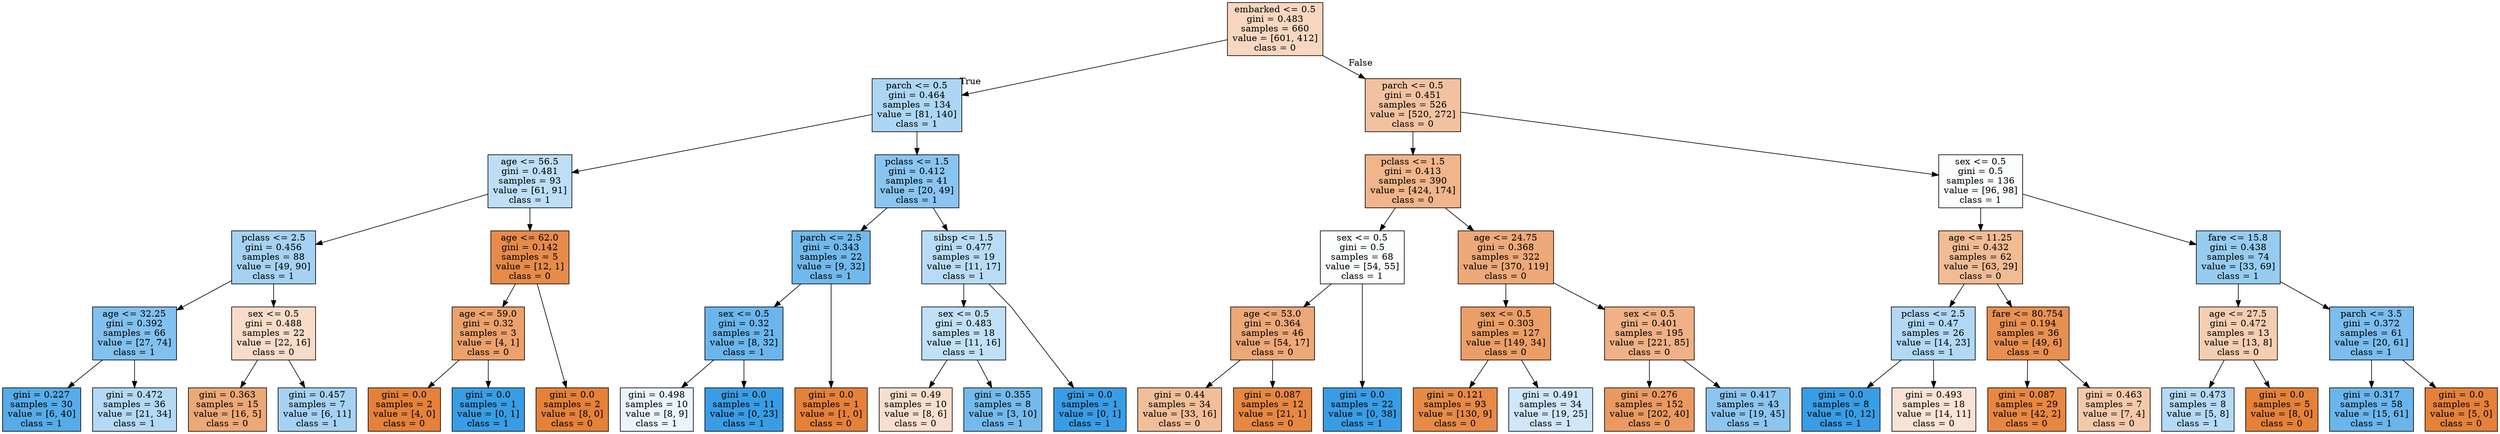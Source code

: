 digraph Tree {
node [shape=box, style="filled", color="black"] ;
graph [ranksep=equally, splines=polyline] ;
0 [label="embarked <= 0.5\ngini = 0.483\nsamples = 660\nvalue = [601, 412]\nclass = 0", fillcolor="#e5813950"] ;
1 [label="parch <= 0.5\ngini = 0.464\nsamples = 134\nvalue = [81, 140]\nclass = 1", fillcolor="#399de56b"] ;
0 -> 1 [labeldistance=2.5, labelangle=45, headlabel="True"] ;
2 [label="age <= 56.5\ngini = 0.481\nsamples = 93\nvalue = [61, 91]\nclass = 1", fillcolor="#399de554"] ;
1 -> 2 ;
3 [label="pclass <= 2.5\ngini = 0.456\nsamples = 88\nvalue = [49, 90]\nclass = 1", fillcolor="#399de574"] ;
2 -> 3 ;
4 [label="age <= 32.25\ngini = 0.392\nsamples = 66\nvalue = [27, 74]\nclass = 1", fillcolor="#399de5a2"] ;
3 -> 4 ;
5 [label="gini = 0.227\nsamples = 30\nvalue = [6, 40]\nclass = 1", fillcolor="#399de5d9"] ;
4 -> 5 ;
6 [label="gini = 0.472\nsamples = 36\nvalue = [21, 34]\nclass = 1", fillcolor="#399de561"] ;
4 -> 6 ;
7 [label="sex <= 0.5\ngini = 0.488\nsamples = 22\nvalue = [22, 16]\nclass = 0", fillcolor="#e5813946"] ;
3 -> 7 ;
8 [label="gini = 0.363\nsamples = 15\nvalue = [16, 5]\nclass = 0", fillcolor="#e58139af"] ;
7 -> 8 ;
9 [label="gini = 0.457\nsamples = 7\nvalue = [6, 11]\nclass = 1", fillcolor="#399de574"] ;
7 -> 9 ;
10 [label="age <= 62.0\ngini = 0.142\nsamples = 5\nvalue = [12, 1]\nclass = 0", fillcolor="#e58139ea"] ;
2 -> 10 ;
11 [label="age <= 59.0\ngini = 0.32\nsamples = 3\nvalue = [4, 1]\nclass = 0", fillcolor="#e58139bf"] ;
10 -> 11 ;
12 [label="gini = 0.0\nsamples = 2\nvalue = [4, 0]\nclass = 0", fillcolor="#e58139ff"] ;
11 -> 12 ;
13 [label="gini = 0.0\nsamples = 1\nvalue = [0, 1]\nclass = 1", fillcolor="#399de5ff"] ;
11 -> 13 ;
14 [label="gini = 0.0\nsamples = 2\nvalue = [8, 0]\nclass = 0", fillcolor="#e58139ff"] ;
10 -> 14 ;
15 [label="pclass <= 1.5\ngini = 0.412\nsamples = 41\nvalue = [20, 49]\nclass = 1", fillcolor="#399de597"] ;
1 -> 15 ;
16 [label="parch <= 2.5\ngini = 0.343\nsamples = 22\nvalue = [9, 32]\nclass = 1", fillcolor="#399de5b7"] ;
15 -> 16 ;
17 [label="sex <= 0.5\ngini = 0.32\nsamples = 21\nvalue = [8, 32]\nclass = 1", fillcolor="#399de5bf"] ;
16 -> 17 ;
18 [label="gini = 0.498\nsamples = 10\nvalue = [8, 9]\nclass = 1", fillcolor="#399de51c"] ;
17 -> 18 ;
19 [label="gini = 0.0\nsamples = 11\nvalue = [0, 23]\nclass = 1", fillcolor="#399de5ff"] ;
17 -> 19 ;
20 [label="gini = 0.0\nsamples = 1\nvalue = [1, 0]\nclass = 0", fillcolor="#e58139ff"] ;
16 -> 20 ;
21 [label="sibsp <= 1.5\ngini = 0.477\nsamples = 19\nvalue = [11, 17]\nclass = 1", fillcolor="#399de55a"] ;
15 -> 21 ;
22 [label="sex <= 0.5\ngini = 0.483\nsamples = 18\nvalue = [11, 16]\nclass = 1", fillcolor="#399de550"] ;
21 -> 22 ;
23 [label="gini = 0.49\nsamples = 10\nvalue = [8, 6]\nclass = 0", fillcolor="#e5813940"] ;
22 -> 23 ;
24 [label="gini = 0.355\nsamples = 8\nvalue = [3, 10]\nclass = 1", fillcolor="#399de5b3"] ;
22 -> 24 ;
25 [label="gini = 0.0\nsamples = 1\nvalue = [0, 1]\nclass = 1", fillcolor="#399de5ff"] ;
21 -> 25 ;
26 [label="parch <= 0.5\ngini = 0.451\nsamples = 526\nvalue = [520, 272]\nclass = 0", fillcolor="#e581397a"] ;
0 -> 26 [labeldistance=2.5, labelangle=-45, headlabel="False"] ;
27 [label="pclass <= 1.5\ngini = 0.413\nsamples = 390\nvalue = [424, 174]\nclass = 0", fillcolor="#e5813996"] ;
26 -> 27 ;
28 [label="sex <= 0.5\ngini = 0.5\nsamples = 68\nvalue = [54, 55]\nclass = 1", fillcolor="#399de505"] ;
27 -> 28 ;
29 [label="age <= 53.0\ngini = 0.364\nsamples = 46\nvalue = [54, 17]\nclass = 0", fillcolor="#e58139af"] ;
28 -> 29 ;
30 [label="gini = 0.44\nsamples = 34\nvalue = [33, 16]\nclass = 0", fillcolor="#e5813983"] ;
29 -> 30 ;
31 [label="gini = 0.087\nsamples = 12\nvalue = [21, 1]\nclass = 0", fillcolor="#e58139f3"] ;
29 -> 31 ;
32 [label="gini = 0.0\nsamples = 22\nvalue = [0, 38]\nclass = 1", fillcolor="#399de5ff"] ;
28 -> 32 ;
33 [label="age <= 24.75\ngini = 0.368\nsamples = 322\nvalue = [370, 119]\nclass = 0", fillcolor="#e58139ad"] ;
27 -> 33 ;
34 [label="sex <= 0.5\ngini = 0.303\nsamples = 127\nvalue = [149, 34]\nclass = 0", fillcolor="#e58139c5"] ;
33 -> 34 ;
35 [label="gini = 0.121\nsamples = 93\nvalue = [130, 9]\nclass = 0", fillcolor="#e58139ed"] ;
34 -> 35 ;
36 [label="gini = 0.491\nsamples = 34\nvalue = [19, 25]\nclass = 1", fillcolor="#399de53d"] ;
34 -> 36 ;
37 [label="sex <= 0.5\ngini = 0.401\nsamples = 195\nvalue = [221, 85]\nclass = 0", fillcolor="#e581399d"] ;
33 -> 37 ;
38 [label="gini = 0.276\nsamples = 152\nvalue = [202, 40]\nclass = 0", fillcolor="#e58139cd"] ;
37 -> 38 ;
39 [label="gini = 0.417\nsamples = 43\nvalue = [19, 45]\nclass = 1", fillcolor="#399de593"] ;
37 -> 39 ;
40 [label="sex <= 0.5\ngini = 0.5\nsamples = 136\nvalue = [96, 98]\nclass = 1", fillcolor="#399de505"] ;
26 -> 40 ;
41 [label="age <= 11.25\ngini = 0.432\nsamples = 62\nvalue = [63, 29]\nclass = 0", fillcolor="#e581398a"] ;
40 -> 41 ;
42 [label="pclass <= 2.5\ngini = 0.47\nsamples = 26\nvalue = [14, 23]\nclass = 1", fillcolor="#399de564"] ;
41 -> 42 ;
43 [label="gini = 0.0\nsamples = 8\nvalue = [0, 12]\nclass = 1", fillcolor="#399de5ff"] ;
42 -> 43 ;
44 [label="gini = 0.493\nsamples = 18\nvalue = [14, 11]\nclass = 0", fillcolor="#e5813937"] ;
42 -> 44 ;
45 [label="fare <= 80.754\ngini = 0.194\nsamples = 36\nvalue = [49, 6]\nclass = 0", fillcolor="#e58139e0"] ;
41 -> 45 ;
46 [label="gini = 0.087\nsamples = 29\nvalue = [42, 2]\nclass = 0", fillcolor="#e58139f3"] ;
45 -> 46 ;
47 [label="gini = 0.463\nsamples = 7\nvalue = [7, 4]\nclass = 0", fillcolor="#e581396d"] ;
45 -> 47 ;
48 [label="fare <= 15.8\ngini = 0.438\nsamples = 74\nvalue = [33, 69]\nclass = 1", fillcolor="#399de585"] ;
40 -> 48 ;
49 [label="age <= 27.5\ngini = 0.472\nsamples = 13\nvalue = [13, 8]\nclass = 0", fillcolor="#e5813962"] ;
48 -> 49 ;
50 [label="gini = 0.473\nsamples = 8\nvalue = [5, 8]\nclass = 1", fillcolor="#399de560"] ;
49 -> 50 ;
51 [label="gini = 0.0\nsamples = 5\nvalue = [8, 0]\nclass = 0", fillcolor="#e58139ff"] ;
49 -> 51 ;
52 [label="parch <= 3.5\ngini = 0.372\nsamples = 61\nvalue = [20, 61]\nclass = 1", fillcolor="#399de5ab"] ;
48 -> 52 ;
53 [label="gini = 0.317\nsamples = 58\nvalue = [15, 61]\nclass = 1", fillcolor="#399de5c0"] ;
52 -> 53 ;
54 [label="gini = 0.0\nsamples = 3\nvalue = [5, 0]\nclass = 0", fillcolor="#e58139ff"] ;
52 -> 54 ;
{rank=same ; 0} ;
{rank=same ; 1; 26} ;
{rank=same ; 2; 15; 27; 40} ;
{rank=same ; 3; 10; 16; 21; 28; 33; 41; 48} ;
{rank=same ; 4; 7; 11; 17; 22; 29; 34; 37; 42; 45; 49; 52} ;
{rank=same ; 5; 6; 8; 9; 12; 13; 14; 18; 19; 20; 23; 24; 25; 30; 31; 32; 35; 36; 38; 39; 43; 44; 46; 47; 50; 51; 53; 54} ;
}